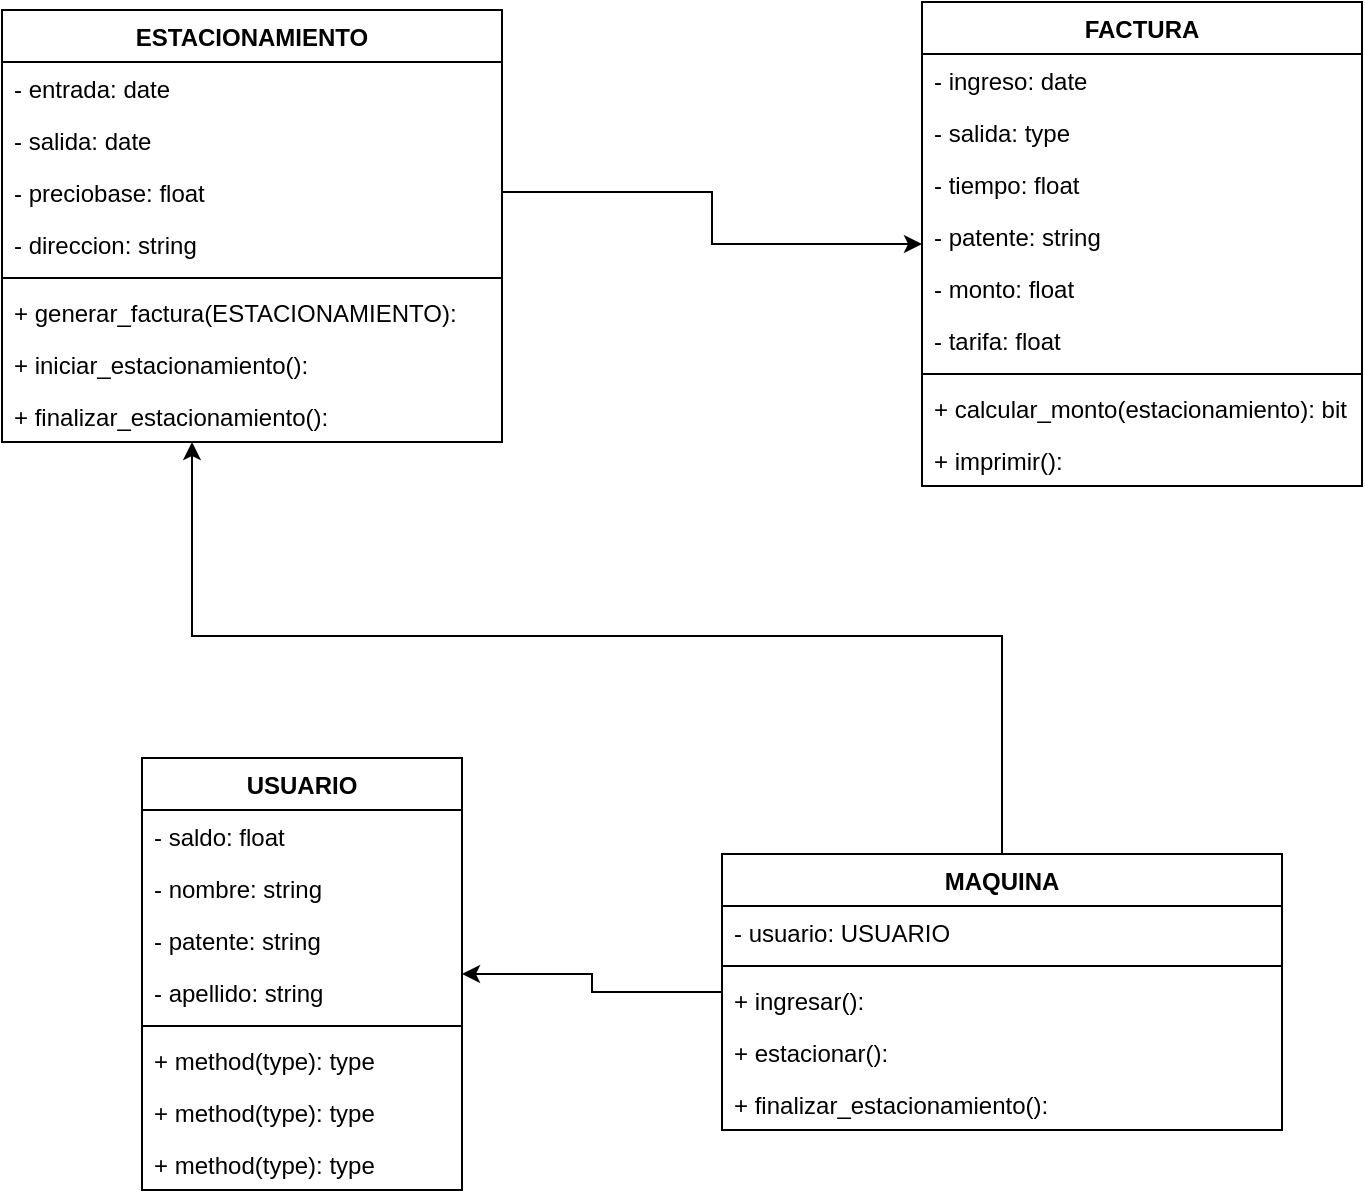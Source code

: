 <mxfile version="10.7.5" type="device"><diagram id="WLDOOPDXdUXmvggp3IrS" name="Page-1"><mxGraphModel dx="1080" dy="494" grid="1" gridSize="10" guides="1" tooltips="1" connect="1" arrows="1" fold="1" page="1" pageScale="1" pageWidth="827" pageHeight="1169" math="0" shadow="0"><root><mxCell id="0"/><mxCell id="1" parent="0"/><mxCell id="A7JZ7JvS0-jbzljuGdo3-1" value="ESTACIONAMIENTO" style="swimlane;fontStyle=1;align=center;verticalAlign=top;childLayout=stackLayout;horizontal=1;startSize=26;horizontalStack=0;resizeParent=1;resizeParentMax=0;resizeLast=0;collapsible=1;marginBottom=0;" vertex="1" parent="1"><mxGeometry x="100" y="67" width="250" height="216" as="geometry"/></mxCell><mxCell id="A7JZ7JvS0-jbzljuGdo3-2" value="- entrada: date" style="text;strokeColor=none;fillColor=none;align=left;verticalAlign=top;spacingLeft=4;spacingRight=4;overflow=hidden;rotatable=0;points=[[0,0.5],[1,0.5]];portConstraint=eastwest;" vertex="1" parent="A7JZ7JvS0-jbzljuGdo3-1"><mxGeometry y="26" width="250" height="26" as="geometry"/></mxCell><mxCell id="A7JZ7JvS0-jbzljuGdo3-17" value="- salida: date" style="text;strokeColor=none;fillColor=none;align=left;verticalAlign=top;spacingLeft=4;spacingRight=4;overflow=hidden;rotatable=0;points=[[0,0.5],[1,0.5]];portConstraint=eastwest;" vertex="1" parent="A7JZ7JvS0-jbzljuGdo3-1"><mxGeometry y="52" width="250" height="26" as="geometry"/></mxCell><mxCell id="A7JZ7JvS0-jbzljuGdo3-21" value="- preciobase: float" style="text;strokeColor=none;fillColor=none;align=left;verticalAlign=top;spacingLeft=4;spacingRight=4;overflow=hidden;rotatable=0;points=[[0,0.5],[1,0.5]];portConstraint=eastwest;" vertex="1" parent="A7JZ7JvS0-jbzljuGdo3-1"><mxGeometry y="78" width="250" height="26" as="geometry"/></mxCell><mxCell id="A7JZ7JvS0-jbzljuGdo3-20" value="- direccion: string" style="text;strokeColor=none;fillColor=none;align=left;verticalAlign=top;spacingLeft=4;spacingRight=4;overflow=hidden;rotatable=0;points=[[0,0.5],[1,0.5]];portConstraint=eastwest;" vertex="1" parent="A7JZ7JvS0-jbzljuGdo3-1"><mxGeometry y="104" width="250" height="26" as="geometry"/></mxCell><mxCell id="A7JZ7JvS0-jbzljuGdo3-3" value="" style="line;strokeWidth=1;fillColor=none;align=left;verticalAlign=middle;spacingTop=-1;spacingLeft=3;spacingRight=3;rotatable=0;labelPosition=right;points=[];portConstraint=eastwest;" vertex="1" parent="A7JZ7JvS0-jbzljuGdo3-1"><mxGeometry y="130" width="250" height="8" as="geometry"/></mxCell><mxCell id="A7JZ7JvS0-jbzljuGdo3-19" value="+ generar_factura(ESTACIONAMIENTO):" style="text;strokeColor=none;fillColor=none;align=left;verticalAlign=top;spacingLeft=4;spacingRight=4;overflow=hidden;rotatable=0;points=[[0,0.5],[1,0.5]];portConstraint=eastwest;" vertex="1" parent="A7JZ7JvS0-jbzljuGdo3-1"><mxGeometry y="138" width="250" height="26" as="geometry"/></mxCell><mxCell id="A7JZ7JvS0-jbzljuGdo3-26" value="+ iniciar_estacionamiento():" style="text;strokeColor=none;fillColor=none;align=left;verticalAlign=top;spacingLeft=4;spacingRight=4;overflow=hidden;rotatable=0;points=[[0,0.5],[1,0.5]];portConstraint=eastwest;" vertex="1" parent="A7JZ7JvS0-jbzljuGdo3-1"><mxGeometry y="164" width="250" height="26" as="geometry"/></mxCell><mxCell id="A7JZ7JvS0-jbzljuGdo3-33" value="+ finalizar_estacionamiento():" style="text;strokeColor=none;fillColor=none;align=left;verticalAlign=top;spacingLeft=4;spacingRight=4;overflow=hidden;rotatable=0;points=[[0,0.5],[1,0.5]];portConstraint=eastwest;" vertex="1" parent="A7JZ7JvS0-jbzljuGdo3-1"><mxGeometry y="190" width="250" height="26" as="geometry"/></mxCell><mxCell id="A7JZ7JvS0-jbzljuGdo3-5" value="FACTURA" style="swimlane;fontStyle=1;align=center;verticalAlign=top;childLayout=stackLayout;horizontal=1;startSize=26;horizontalStack=0;resizeParent=1;resizeParentMax=0;resizeLast=0;collapsible=1;marginBottom=0;" vertex="1" parent="1"><mxGeometry x="560" y="63" width="220" height="242" as="geometry"/></mxCell><mxCell id="A7JZ7JvS0-jbzljuGdo3-6" value="- ingreso: date" style="text;strokeColor=none;fillColor=none;align=left;verticalAlign=top;spacingLeft=4;spacingRight=4;overflow=hidden;rotatable=0;points=[[0,0.5],[1,0.5]];portConstraint=eastwest;" vertex="1" parent="A7JZ7JvS0-jbzljuGdo3-5"><mxGeometry y="26" width="220" height="26" as="geometry"/></mxCell><mxCell id="A7JZ7JvS0-jbzljuGdo3-24" value="- salida: type" style="text;strokeColor=none;fillColor=none;align=left;verticalAlign=top;spacingLeft=4;spacingRight=4;overflow=hidden;rotatable=0;points=[[0,0.5],[1,0.5]];portConstraint=eastwest;" vertex="1" parent="A7JZ7JvS0-jbzljuGdo3-5"><mxGeometry y="52" width="220" height="26" as="geometry"/></mxCell><mxCell id="A7JZ7JvS0-jbzljuGdo3-25" value="- tiempo: float" style="text;strokeColor=none;fillColor=none;align=left;verticalAlign=top;spacingLeft=4;spacingRight=4;overflow=hidden;rotatable=0;points=[[0,0.5],[1,0.5]];portConstraint=eastwest;" vertex="1" parent="A7JZ7JvS0-jbzljuGdo3-5"><mxGeometry y="78" width="220" height="26" as="geometry"/></mxCell><mxCell id="A7JZ7JvS0-jbzljuGdo3-23" value="- patente: string" style="text;strokeColor=none;fillColor=none;align=left;verticalAlign=top;spacingLeft=4;spacingRight=4;overflow=hidden;rotatable=0;points=[[0,0.5],[1,0.5]];portConstraint=eastwest;" vertex="1" parent="A7JZ7JvS0-jbzljuGdo3-5"><mxGeometry y="104" width="220" height="26" as="geometry"/></mxCell><mxCell id="A7JZ7JvS0-jbzljuGdo3-36" value="- monto: float" style="text;strokeColor=none;fillColor=none;align=left;verticalAlign=top;spacingLeft=4;spacingRight=4;overflow=hidden;rotatable=0;points=[[0,0.5],[1,0.5]];portConstraint=eastwest;" vertex="1" parent="A7JZ7JvS0-jbzljuGdo3-5"><mxGeometry y="130" width="220" height="26" as="geometry"/></mxCell><mxCell id="A7JZ7JvS0-jbzljuGdo3-37" value="- tarifa: float" style="text;strokeColor=none;fillColor=none;align=left;verticalAlign=top;spacingLeft=4;spacingRight=4;overflow=hidden;rotatable=0;points=[[0,0.5],[1,0.5]];portConstraint=eastwest;" vertex="1" parent="A7JZ7JvS0-jbzljuGdo3-5"><mxGeometry y="156" width="220" height="26" as="geometry"/></mxCell><mxCell id="A7JZ7JvS0-jbzljuGdo3-7" value="" style="line;strokeWidth=1;fillColor=none;align=left;verticalAlign=middle;spacingTop=-1;spacingLeft=3;spacingRight=3;rotatable=0;labelPosition=right;points=[];portConstraint=eastwest;" vertex="1" parent="A7JZ7JvS0-jbzljuGdo3-5"><mxGeometry y="182" width="220" height="8" as="geometry"/></mxCell><mxCell id="A7JZ7JvS0-jbzljuGdo3-8" value="+ calcular_monto(estacionamiento): bit" style="text;strokeColor=none;fillColor=none;align=left;verticalAlign=top;spacingLeft=4;spacingRight=4;overflow=hidden;rotatable=0;points=[[0,0.5],[1,0.5]];portConstraint=eastwest;" vertex="1" parent="A7JZ7JvS0-jbzljuGdo3-5"><mxGeometry y="190" width="220" height="26" as="geometry"/></mxCell><mxCell id="A7JZ7JvS0-jbzljuGdo3-32" value="+ imprimir():" style="text;strokeColor=none;fillColor=none;align=left;verticalAlign=top;spacingLeft=4;spacingRight=4;overflow=hidden;rotatable=0;points=[[0,0.5],[1,0.5]];portConstraint=eastwest;" vertex="1" parent="A7JZ7JvS0-jbzljuGdo3-5"><mxGeometry y="216" width="220" height="26" as="geometry"/></mxCell><mxCell id="A7JZ7JvS0-jbzljuGdo3-27" style="edgeStyle=orthogonalEdgeStyle;rounded=0;orthogonalLoop=1;jettySize=auto;html=1;" edge="1" parent="1" source="A7JZ7JvS0-jbzljuGdo3-9" target="A7JZ7JvS0-jbzljuGdo3-13"><mxGeometry relative="1" as="geometry"/></mxCell><mxCell id="A7JZ7JvS0-jbzljuGdo3-31" style="edgeStyle=orthogonalEdgeStyle;rounded=0;orthogonalLoop=1;jettySize=auto;html=1;" edge="1" parent="1" source="A7JZ7JvS0-jbzljuGdo3-9" target="A7JZ7JvS0-jbzljuGdo3-1"><mxGeometry relative="1" as="geometry"><Array as="points"><mxPoint x="600" y="380"/><mxPoint x="195" y="380"/></Array></mxGeometry></mxCell><mxCell id="A7JZ7JvS0-jbzljuGdo3-9" value="MAQUINA" style="swimlane;fontStyle=1;align=center;verticalAlign=top;childLayout=stackLayout;horizontal=1;startSize=26;horizontalStack=0;resizeParent=1;resizeParentMax=0;resizeLast=0;collapsible=1;marginBottom=0;" vertex="1" parent="1"><mxGeometry x="460" y="489" width="280" height="138" as="geometry"/></mxCell><mxCell id="A7JZ7JvS0-jbzljuGdo3-10" value="- usuario: USUARIO" style="text;strokeColor=none;fillColor=none;align=left;verticalAlign=top;spacingLeft=4;spacingRight=4;overflow=hidden;rotatable=0;points=[[0,0.5],[1,0.5]];portConstraint=eastwest;" vertex="1" parent="A7JZ7JvS0-jbzljuGdo3-9"><mxGeometry y="26" width="280" height="26" as="geometry"/></mxCell><mxCell id="A7JZ7JvS0-jbzljuGdo3-11" value="" style="line;strokeWidth=1;fillColor=none;align=left;verticalAlign=middle;spacingTop=-1;spacingLeft=3;spacingRight=3;rotatable=0;labelPosition=right;points=[];portConstraint=eastwest;" vertex="1" parent="A7JZ7JvS0-jbzljuGdo3-9"><mxGeometry y="52" width="280" height="8" as="geometry"/></mxCell><mxCell id="A7JZ7JvS0-jbzljuGdo3-12" value="+ ingresar():" style="text;strokeColor=none;fillColor=none;align=left;verticalAlign=top;spacingLeft=4;spacingRight=4;overflow=hidden;rotatable=0;points=[[0,0.5],[1,0.5]];portConstraint=eastwest;" vertex="1" parent="A7JZ7JvS0-jbzljuGdo3-9"><mxGeometry y="60" width="280" height="26" as="geometry"/></mxCell><mxCell id="A7JZ7JvS0-jbzljuGdo3-4" value="+ estacionar():" style="text;strokeColor=none;fillColor=none;align=left;verticalAlign=top;spacingLeft=4;spacingRight=4;overflow=hidden;rotatable=0;points=[[0,0.5],[1,0.5]];portConstraint=eastwest;" vertex="1" parent="A7JZ7JvS0-jbzljuGdo3-9"><mxGeometry y="86" width="280" height="26" as="geometry"/></mxCell><mxCell id="A7JZ7JvS0-jbzljuGdo3-18" value="+ finalizar_estacionamiento():" style="text;strokeColor=none;fillColor=none;align=left;verticalAlign=top;spacingLeft=4;spacingRight=4;overflow=hidden;rotatable=0;points=[[0,0.5],[1,0.5]];portConstraint=eastwest;" vertex="1" parent="A7JZ7JvS0-jbzljuGdo3-9"><mxGeometry y="112" width="280" height="26" as="geometry"/></mxCell><mxCell id="A7JZ7JvS0-jbzljuGdo3-13" value="USUARIO" style="swimlane;fontStyle=1;align=center;verticalAlign=top;childLayout=stackLayout;horizontal=1;startSize=26;horizontalStack=0;resizeParent=1;resizeParentMax=0;resizeLast=0;collapsible=1;marginBottom=0;" vertex="1" parent="1"><mxGeometry x="170" y="441" width="160" height="216" as="geometry"/></mxCell><mxCell id="A7JZ7JvS0-jbzljuGdo3-14" value="- saldo: float" style="text;strokeColor=none;fillColor=none;align=left;verticalAlign=top;spacingLeft=4;spacingRight=4;overflow=hidden;rotatable=0;points=[[0,0.5],[1,0.5]];portConstraint=eastwest;" vertex="1" parent="A7JZ7JvS0-jbzljuGdo3-13"><mxGeometry y="26" width="160" height="26" as="geometry"/></mxCell><mxCell id="A7JZ7JvS0-jbzljuGdo3-29" value="- nombre: string" style="text;strokeColor=none;fillColor=none;align=left;verticalAlign=top;spacingLeft=4;spacingRight=4;overflow=hidden;rotatable=0;points=[[0,0.5],[1,0.5]];portConstraint=eastwest;" vertex="1" parent="A7JZ7JvS0-jbzljuGdo3-13"><mxGeometry y="52" width="160" height="26" as="geometry"/></mxCell><mxCell id="A7JZ7JvS0-jbzljuGdo3-28" value="- patente: string" style="text;strokeColor=none;fillColor=none;align=left;verticalAlign=top;spacingLeft=4;spacingRight=4;overflow=hidden;rotatable=0;points=[[0,0.5],[1,0.5]];portConstraint=eastwest;" vertex="1" parent="A7JZ7JvS0-jbzljuGdo3-13"><mxGeometry y="78" width="160" height="26" as="geometry"/></mxCell><mxCell id="A7JZ7JvS0-jbzljuGdo3-30" value="- apellido: string" style="text;strokeColor=none;fillColor=none;align=left;verticalAlign=top;spacingLeft=4;spacingRight=4;overflow=hidden;rotatable=0;points=[[0,0.5],[1,0.5]];portConstraint=eastwest;" vertex="1" parent="A7JZ7JvS0-jbzljuGdo3-13"><mxGeometry y="104" width="160" height="26" as="geometry"/></mxCell><mxCell id="A7JZ7JvS0-jbzljuGdo3-15" value="" style="line;strokeWidth=1;fillColor=none;align=left;verticalAlign=middle;spacingTop=-1;spacingLeft=3;spacingRight=3;rotatable=0;labelPosition=right;points=[];portConstraint=eastwest;" vertex="1" parent="A7JZ7JvS0-jbzljuGdo3-13"><mxGeometry y="130" width="160" height="8" as="geometry"/></mxCell><mxCell id="A7JZ7JvS0-jbzljuGdo3-16" value="+ method(type): type" style="text;strokeColor=none;fillColor=none;align=left;verticalAlign=top;spacingLeft=4;spacingRight=4;overflow=hidden;rotatable=0;points=[[0,0.5],[1,0.5]];portConstraint=eastwest;" vertex="1" parent="A7JZ7JvS0-jbzljuGdo3-13"><mxGeometry y="138" width="160" height="26" as="geometry"/></mxCell><mxCell id="A7JZ7JvS0-jbzljuGdo3-34" value="+ method(type): type" style="text;strokeColor=none;fillColor=none;align=left;verticalAlign=top;spacingLeft=4;spacingRight=4;overflow=hidden;rotatable=0;points=[[0,0.5],[1,0.5]];portConstraint=eastwest;" vertex="1" parent="A7JZ7JvS0-jbzljuGdo3-13"><mxGeometry y="164" width="160" height="26" as="geometry"/></mxCell><mxCell id="A7JZ7JvS0-jbzljuGdo3-35" value="+ method(type): type" style="text;strokeColor=none;fillColor=none;align=left;verticalAlign=top;spacingLeft=4;spacingRight=4;overflow=hidden;rotatable=0;points=[[0,0.5],[1,0.5]];portConstraint=eastwest;" vertex="1" parent="A7JZ7JvS0-jbzljuGdo3-13"><mxGeometry y="190" width="160" height="26" as="geometry"/></mxCell><mxCell id="A7JZ7JvS0-jbzljuGdo3-22" style="edgeStyle=orthogonalEdgeStyle;rounded=0;orthogonalLoop=1;jettySize=auto;html=1;" edge="1" parent="1" source="A7JZ7JvS0-jbzljuGdo3-21" target="A7JZ7JvS0-jbzljuGdo3-5"><mxGeometry relative="1" as="geometry"/></mxCell></root></mxGraphModel></diagram></mxfile>